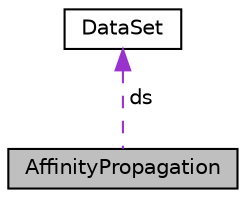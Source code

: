 digraph "AffinityPropagation"
{
  edge [fontname="Helvetica",fontsize="10",labelfontname="Helvetica",labelfontsize="10"];
  node [fontname="Helvetica",fontsize="10",shape=record];
  Node1 [label="AffinityPropagation",height=0.2,width=0.4,color="black", fillcolor="grey75", style="filled", fontcolor="black"];
  Node2 -> Node1 [dir="back",color="darkorchid3",fontsize="10",style="dashed",label=" ds" ,fontname="Helvetica"];
  Node2 [label="DataSet",height=0.2,width=0.4,color="black", fillcolor="white", style="filled",URL="$structDataSet.html"];
}
